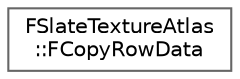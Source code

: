 digraph "Graphical Class Hierarchy"
{
 // INTERACTIVE_SVG=YES
 // LATEX_PDF_SIZE
  bgcolor="transparent";
  edge [fontname=Helvetica,fontsize=10,labelfontname=Helvetica,labelfontsize=10];
  node [fontname=Helvetica,fontsize=10,shape=box,height=0.2,width=0.4];
  rankdir="LR";
  Node0 [id="Node000000",label="FSlateTextureAtlas\l::FCopyRowData",height=0.2,width=0.4,color="grey40", fillcolor="white", style="filled",URL="$d4/d59/structFSlateTextureAtlas_1_1FCopyRowData.html",tooltip=" "];
}
